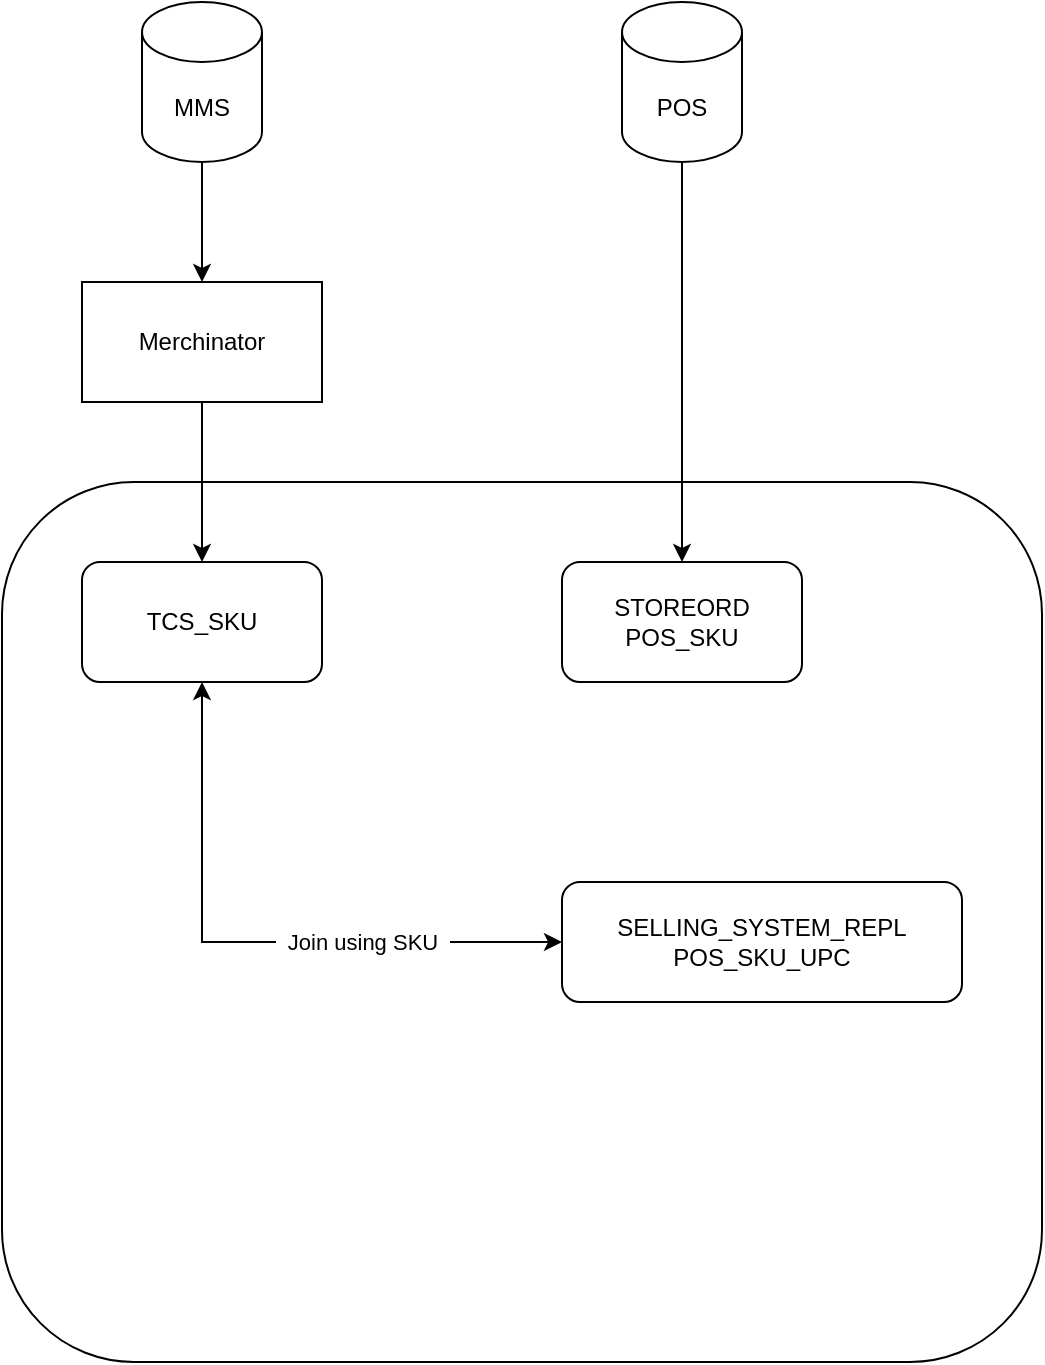 <mxfile version="16.6.4" type="device"><diagram id="CUsj1E1Hw4KW5ASn9aCX" name="Page-1"><mxGraphModel dx="963" dy="871" grid="1" gridSize="10" guides="1" tooltips="1" connect="1" arrows="1" fold="1" page="1" pageScale="1" pageWidth="850" pageHeight="1100" math="0" shadow="0"><root><mxCell id="0"/><mxCell id="1" parent="0"/><mxCell id="TFlI7zhm2JuTaoJtoYU3-7" value="" style="rounded=1;whiteSpace=wrap;html=1;fillColor=none;" vertex="1" parent="1"><mxGeometry x="120" y="280" width="520" height="440" as="geometry"/></mxCell><mxCell id="TFlI7zhm2JuTaoJtoYU3-1" value="TCS_SKU" style="rounded=1;whiteSpace=wrap;html=1;" vertex="1" parent="1"><mxGeometry x="160" y="320" width="120" height="60" as="geometry"/></mxCell><mxCell id="TFlI7zhm2JuTaoJtoYU3-2" value="STOREORD&lt;br&gt;POS_SKU" style="rounded=1;whiteSpace=wrap;html=1;" vertex="1" parent="1"><mxGeometry x="400" y="320" width="120" height="60" as="geometry"/></mxCell><mxCell id="TFlI7zhm2JuTaoJtoYU3-3" value="SELLING_SYSTEM_REPL&lt;br&gt;POS_SKU_UPC" style="rounded=1;whiteSpace=wrap;html=1;" vertex="1" parent="1"><mxGeometry x="400" y="480" width="200" height="60" as="geometry"/></mxCell><mxCell id="TFlI7zhm2JuTaoJtoYU3-4" value="Merchinator" style="rounded=0;whiteSpace=wrap;html=1;" vertex="1" parent="1"><mxGeometry x="160" y="180" width="120" height="60" as="geometry"/></mxCell><mxCell id="TFlI7zhm2JuTaoJtoYU3-5" value="MMS" style="shape=cylinder3;whiteSpace=wrap;html=1;boundedLbl=1;backgroundOutline=1;size=15;" vertex="1" parent="1"><mxGeometry x="190" y="40" width="60" height="80" as="geometry"/></mxCell><mxCell id="TFlI7zhm2JuTaoJtoYU3-6" value="POS" style="shape=cylinder3;whiteSpace=wrap;html=1;boundedLbl=1;backgroundOutline=1;size=15;" vertex="1" parent="1"><mxGeometry x="430" y="40" width="60" height="80" as="geometry"/></mxCell><mxCell id="TFlI7zhm2JuTaoJtoYU3-8" value="" style="endArrow=classic;html=1;rounded=0;exitX=0.5;exitY=1;exitDx=0;exitDy=0;exitPerimeter=0;entryX=0.5;entryY=0;entryDx=0;entryDy=0;" edge="1" parent="1" source="TFlI7zhm2JuTaoJtoYU3-5" target="TFlI7zhm2JuTaoJtoYU3-4"><mxGeometry width="50" height="50" relative="1" as="geometry"><mxPoint x="360" y="340" as="sourcePoint"/><mxPoint x="410" y="290" as="targetPoint"/></mxGeometry></mxCell><mxCell id="TFlI7zhm2JuTaoJtoYU3-9" value="" style="endArrow=classic;html=1;rounded=0;exitX=0.5;exitY=1;exitDx=0;exitDy=0;" edge="1" parent="1" source="TFlI7zhm2JuTaoJtoYU3-4" target="TFlI7zhm2JuTaoJtoYU3-1"><mxGeometry width="50" height="50" relative="1" as="geometry"><mxPoint x="230" y="130" as="sourcePoint"/><mxPoint x="230" y="190" as="targetPoint"/></mxGeometry></mxCell><mxCell id="TFlI7zhm2JuTaoJtoYU3-10" value="" style="endArrow=classic;html=1;rounded=0;exitX=0.5;exitY=1;exitDx=0;exitDy=0;exitPerimeter=0;entryX=0.5;entryY=0;entryDx=0;entryDy=0;" edge="1" parent="1" source="TFlI7zhm2JuTaoJtoYU3-6" target="TFlI7zhm2JuTaoJtoYU3-2"><mxGeometry width="50" height="50" relative="1" as="geometry"><mxPoint x="360" y="340" as="sourcePoint"/><mxPoint x="410" y="290" as="targetPoint"/></mxGeometry></mxCell><mxCell id="TFlI7zhm2JuTaoJtoYU3-11" value="" style="endArrow=classic;startArrow=classic;html=1;rounded=0;exitX=0.5;exitY=1;exitDx=0;exitDy=0;entryX=0;entryY=0.5;entryDx=0;entryDy=0;" edge="1" parent="1" source="TFlI7zhm2JuTaoJtoYU3-1" target="TFlI7zhm2JuTaoJtoYU3-3"><mxGeometry width="50" height="50" relative="1" as="geometry"><mxPoint x="360" y="340" as="sourcePoint"/><mxPoint x="410" y="290" as="targetPoint"/><Array as="points"><mxPoint x="220" y="510"/></Array></mxGeometry></mxCell><mxCell id="TFlI7zhm2JuTaoJtoYU3-12" value="&amp;nbsp; Join using SKU&amp;nbsp;&amp;nbsp;" style="edgeLabel;html=1;align=center;verticalAlign=middle;resizable=0;points=[];" vertex="1" connectable="0" parent="TFlI7zhm2JuTaoJtoYU3-11"><mxGeometry x="0.145" relative="1" as="geometry"><mxPoint x="32" as="offset"/></mxGeometry></mxCell></root></mxGraphModel></diagram></mxfile>
